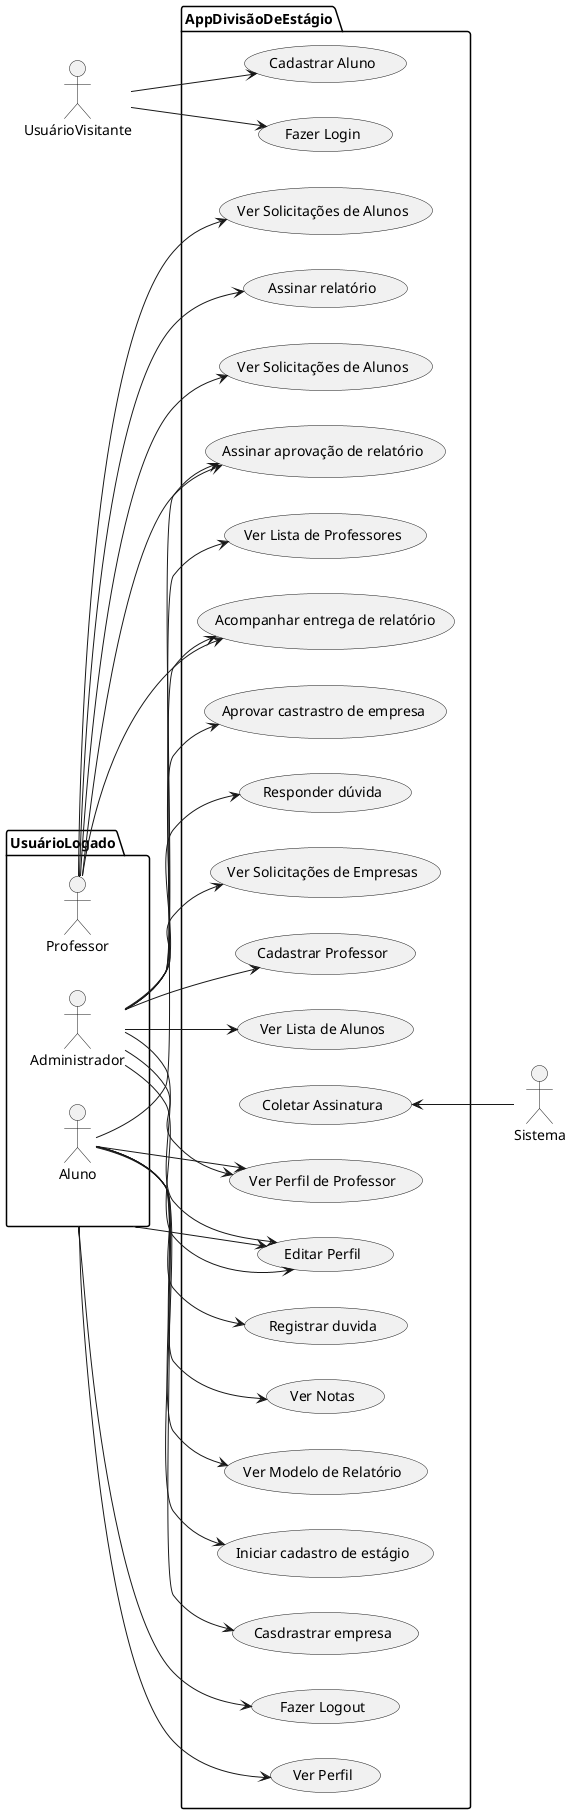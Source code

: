 @startuml
left to right direction
actor UsuárioVisitante as uv
actor Sistema as sys
package UsuárioLogado as ul{
  actor Professor as p
  actor Administrador as adm
  actor Aluno as al
}
package AppDivisãoDeEstágio {
  usecase "Ver Perfil" as UC1

  usecase "Ver Modelo de Relatório" as UC3
  usecase "Iniciar cadastro de estágio" as UC4
  usecase "Casdrastrar empresa" as UC5
  usecase "Ver Perfil de Professor" as UC6
  usecase "Acompanhar entrega de relatório" as UC7
  usecase "Assinar relatório" as UC8
  usecase "Aprovar castrastro de empresa" as UC9

  usecase "Registrar duvida" as UC11
  usecase "Responder dúvida" as UC12
  usecase "Assinar aprovação de relatório" as UC13
  usecase "Cadastrar Professor" as UC14
  usecase "Editar Perfil" as UC15
  usecase "Coletar Assinatura" as UC16
  usecase "Fazer Login" as UC17
  usecase "Cadastrar Aluno" as UC18
  usecase "Ver Solicitações de Empresas" as UC19
  usecase "Ver Solicitações de Alunos" as UC20
  usecase "Ver Lista de Professores" as UC21
  usecase "Ver Lista de Alunos" as UC22
  usecase "Ver Solicitações de Alunos" as UC23
  usecase "Fazer Logout" as UC24
  usecase "Ver Notas" as UC25
}

UC16 <-- sys


adm --> UC6
adm --> UC9

adm --> UC12
adm --> UC13
adm --> UC14
adm --> UC15
adm --> UC15
adm --> UC19
adm --> UC21
adm --> UC22


p --> UC7
p --> UC8
p --> UC13
p --> UC20
p --> UC23

al --> UC3
al --> UC4
al --> UC5
al --> UC6
al --> UC7

al --> UC11
al --> UC25

uv --> UC17
uv --> UC18

ul --> UC1
ul --> UC15
ul --> UC24
@enduml
